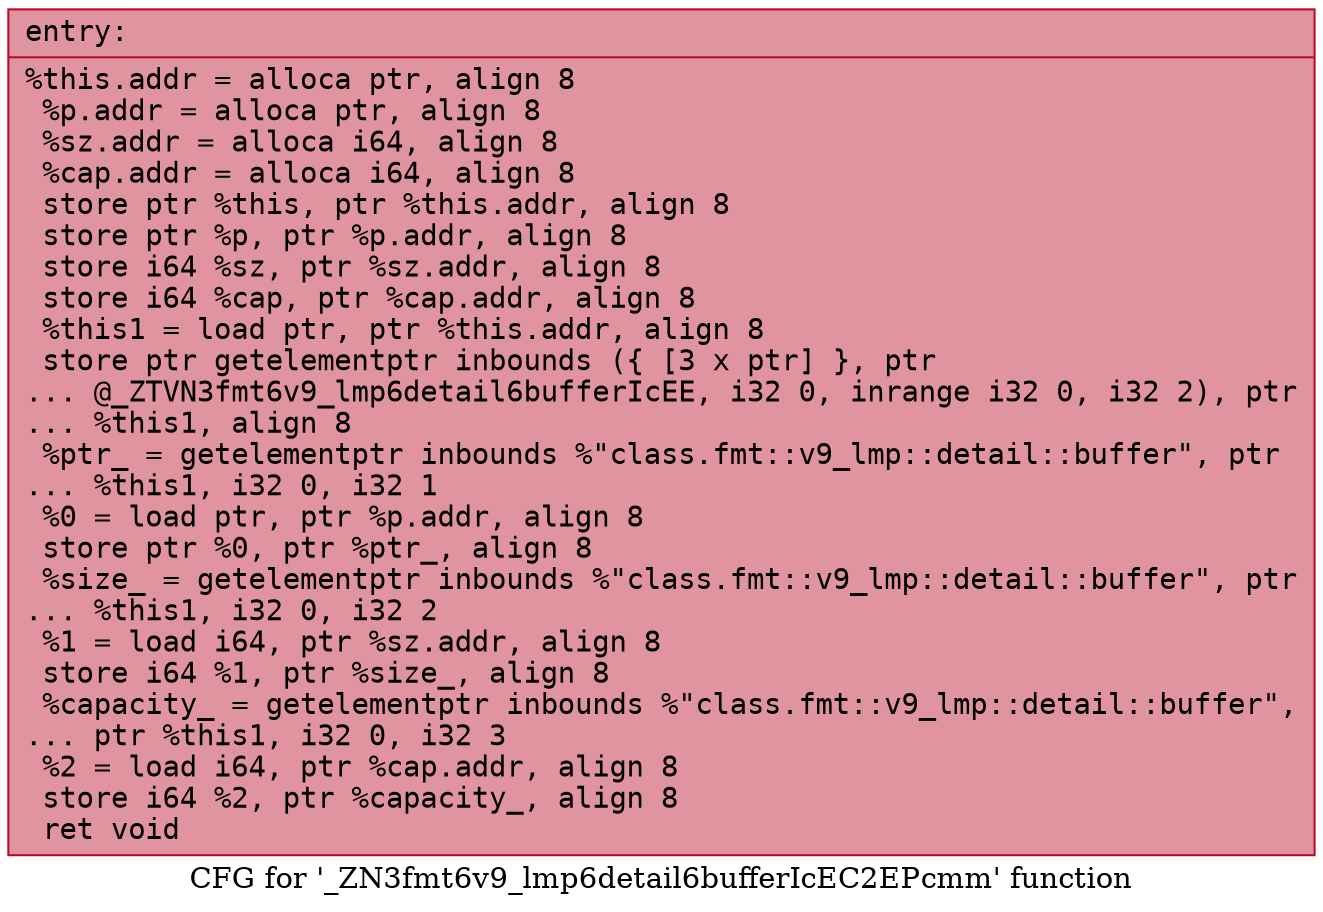 digraph "CFG for '_ZN3fmt6v9_lmp6detail6bufferIcEC2EPcmm' function" {
	label="CFG for '_ZN3fmt6v9_lmp6detail6bufferIcEC2EPcmm' function";

	Node0x556bfeba78c0 [shape=record,color="#b70d28ff", style=filled, fillcolor="#b70d2870" fontname="Courier",label="{entry:\l|  %this.addr = alloca ptr, align 8\l  %p.addr = alloca ptr, align 8\l  %sz.addr = alloca i64, align 8\l  %cap.addr = alloca i64, align 8\l  store ptr %this, ptr %this.addr, align 8\l  store ptr %p, ptr %p.addr, align 8\l  store i64 %sz, ptr %sz.addr, align 8\l  store i64 %cap, ptr %cap.addr, align 8\l  %this1 = load ptr, ptr %this.addr, align 8\l  store ptr getelementptr inbounds (\{ [3 x ptr] \}, ptr\l... @_ZTVN3fmt6v9_lmp6detail6bufferIcEE, i32 0, inrange i32 0, i32 2), ptr\l... %this1, align 8\l  %ptr_ = getelementptr inbounds %\"class.fmt::v9_lmp::detail::buffer\", ptr\l... %this1, i32 0, i32 1\l  %0 = load ptr, ptr %p.addr, align 8\l  store ptr %0, ptr %ptr_, align 8\l  %size_ = getelementptr inbounds %\"class.fmt::v9_lmp::detail::buffer\", ptr\l... %this1, i32 0, i32 2\l  %1 = load i64, ptr %sz.addr, align 8\l  store i64 %1, ptr %size_, align 8\l  %capacity_ = getelementptr inbounds %\"class.fmt::v9_lmp::detail::buffer\",\l... ptr %this1, i32 0, i32 3\l  %2 = load i64, ptr %cap.addr, align 8\l  store i64 %2, ptr %capacity_, align 8\l  ret void\l}"];
}
